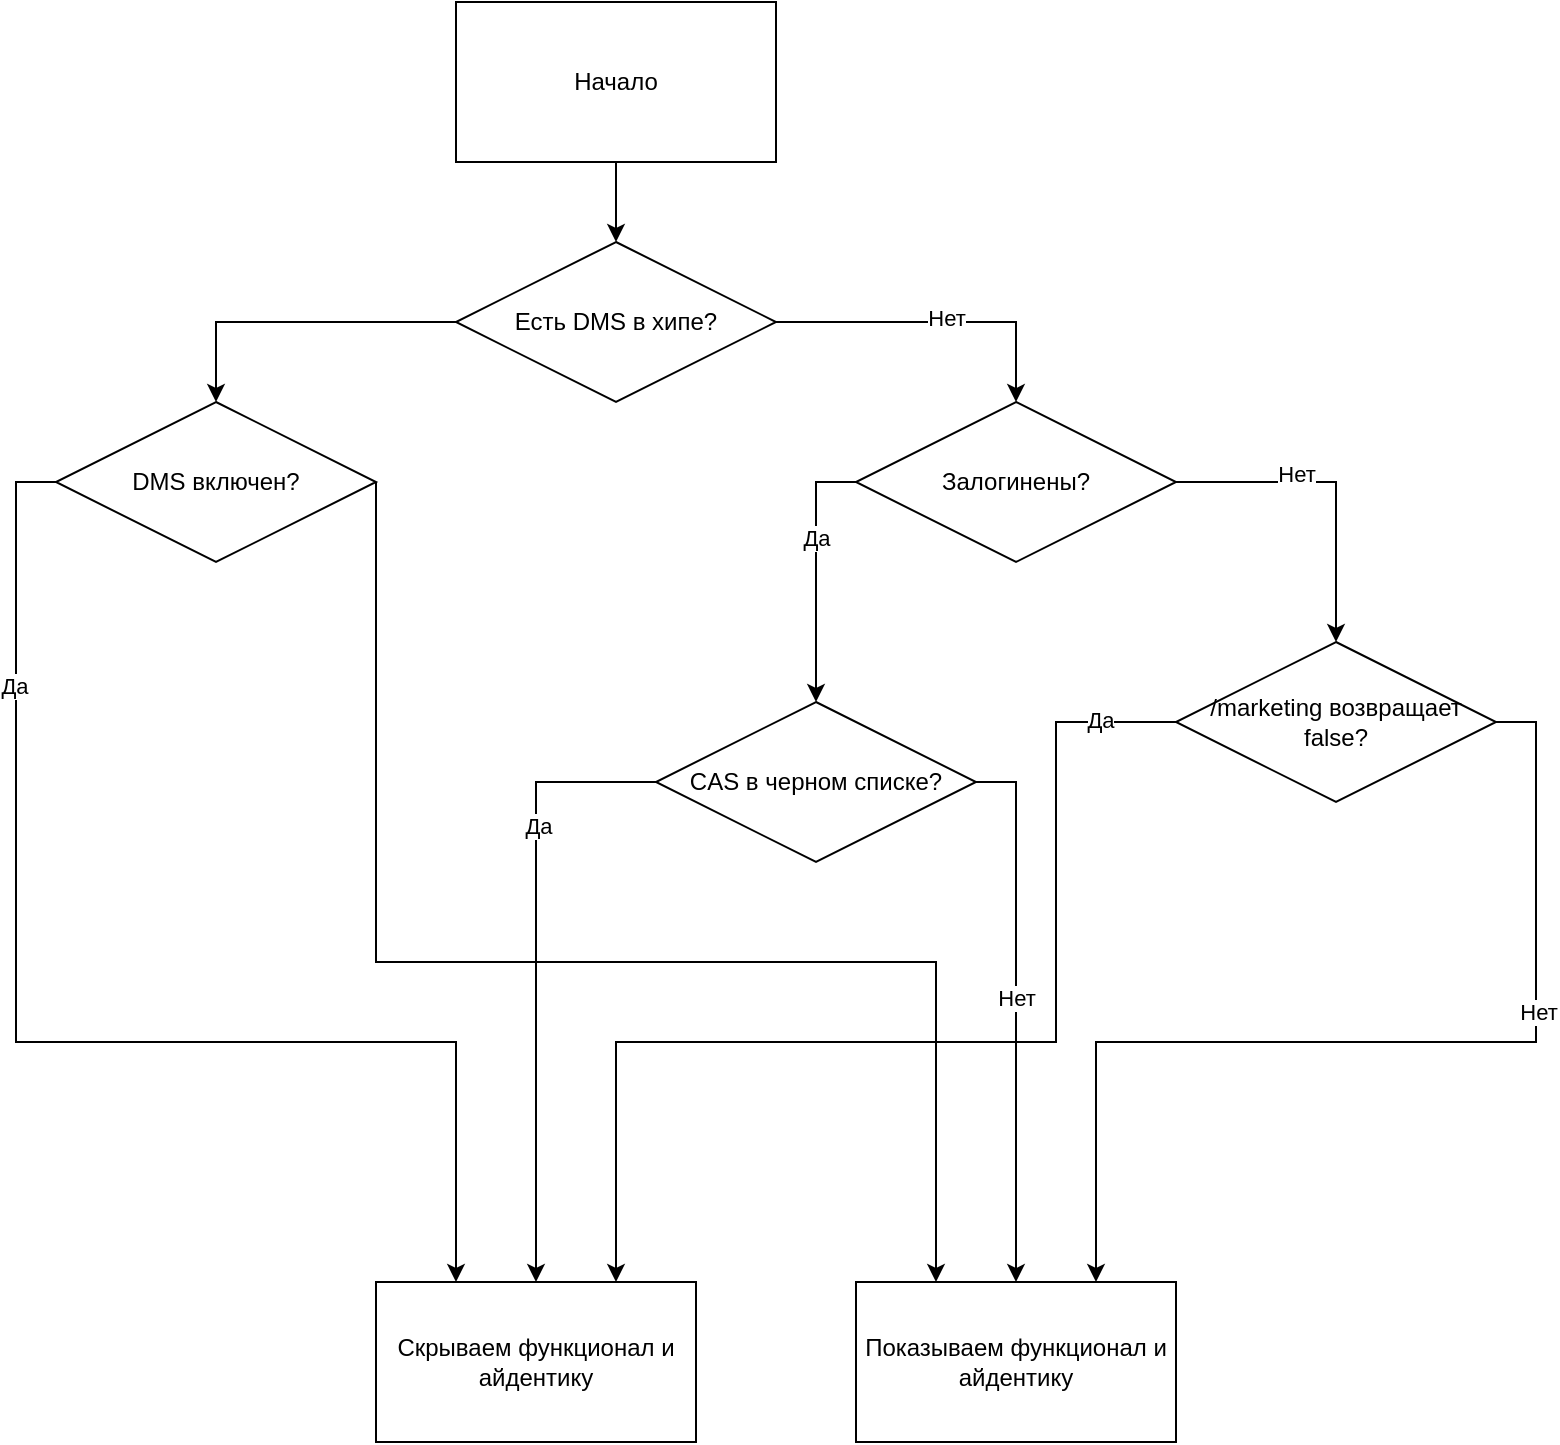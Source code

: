 <mxfile version="24.2.2" type="github">
  <diagram name="Page-1" id="bPtIWhFYddLsmBvJcdnF">
    <mxGraphModel dx="1434" dy="786" grid="1" gridSize="10" guides="1" tooltips="1" connect="1" arrows="1" fold="1" page="1" pageScale="1" pageWidth="850" pageHeight="1100" math="0" shadow="0">
      <root>
        <mxCell id="0" />
        <mxCell id="1" parent="0" />
        <mxCell id="_A736EVSM7tlx8wgDM4y-5" style="edgeStyle=orthogonalEdgeStyle;rounded=0;orthogonalLoop=1;jettySize=auto;html=1;exitX=0.5;exitY=1;exitDx=0;exitDy=0;entryX=0.5;entryY=0;entryDx=0;entryDy=0;" edge="1" parent="1" source="_A736EVSM7tlx8wgDM4y-1" target="_A736EVSM7tlx8wgDM4y-4">
          <mxGeometry relative="1" as="geometry" />
        </mxCell>
        <mxCell id="_A736EVSM7tlx8wgDM4y-1" value="Начало" style="rounded=0;whiteSpace=wrap;html=1;" vertex="1" parent="1">
          <mxGeometry x="320" y="40" width="160" height="80" as="geometry" />
        </mxCell>
        <mxCell id="_A736EVSM7tlx8wgDM4y-3" style="edgeStyle=orthogonalEdgeStyle;rounded=0;orthogonalLoop=1;jettySize=auto;html=1;exitX=0.5;exitY=1;exitDx=0;exitDy=0;" edge="1" parent="1" source="_A736EVSM7tlx8wgDM4y-1" target="_A736EVSM7tlx8wgDM4y-1">
          <mxGeometry relative="1" as="geometry" />
        </mxCell>
        <mxCell id="_A736EVSM7tlx8wgDM4y-10" style="edgeStyle=orthogonalEdgeStyle;rounded=0;orthogonalLoop=1;jettySize=auto;html=1;exitX=1;exitY=0.5;exitDx=0;exitDy=0;entryX=0.5;entryY=0;entryDx=0;entryDy=0;" edge="1" parent="1" source="_A736EVSM7tlx8wgDM4y-4" target="_A736EVSM7tlx8wgDM4y-12">
          <mxGeometry relative="1" as="geometry">
            <mxPoint x="600" y="240" as="targetPoint" />
          </mxGeometry>
        </mxCell>
        <mxCell id="_A736EVSM7tlx8wgDM4y-11" value="Нет" style="edgeLabel;html=1;align=center;verticalAlign=middle;resizable=0;points=[];" vertex="1" connectable="0" parent="_A736EVSM7tlx8wgDM4y-10">
          <mxGeometry x="0.062" y="2" relative="1" as="geometry">
            <mxPoint as="offset" />
          </mxGeometry>
        </mxCell>
        <mxCell id="_A736EVSM7tlx8wgDM4y-17" style="edgeStyle=orthogonalEdgeStyle;rounded=0;orthogonalLoop=1;jettySize=auto;html=1;exitX=0;exitY=0.5;exitDx=0;exitDy=0;entryX=0.5;entryY=0;entryDx=0;entryDy=0;" edge="1" parent="1" source="_A736EVSM7tlx8wgDM4y-4" target="_A736EVSM7tlx8wgDM4y-16">
          <mxGeometry relative="1" as="geometry" />
        </mxCell>
        <mxCell id="_A736EVSM7tlx8wgDM4y-4" value="Есть DMS в хипе?" style="rhombus;whiteSpace=wrap;html=1;" vertex="1" parent="1">
          <mxGeometry x="320" y="160" width="160" height="80" as="geometry" />
        </mxCell>
        <mxCell id="_A736EVSM7tlx8wgDM4y-6" value="Скрываем функционал и айдентику" style="rounded=0;whiteSpace=wrap;html=1;" vertex="1" parent="1">
          <mxGeometry x="280" y="680" width="160" height="80" as="geometry" />
        </mxCell>
        <mxCell id="_A736EVSM7tlx8wgDM4y-14" style="edgeStyle=orthogonalEdgeStyle;rounded=0;orthogonalLoop=1;jettySize=auto;html=1;exitX=0;exitY=0.5;exitDx=0;exitDy=0;entryX=0.5;entryY=0;entryDx=0;entryDy=0;" edge="1" parent="1" source="_A736EVSM7tlx8wgDM4y-12" target="_A736EVSM7tlx8wgDM4y-13">
          <mxGeometry relative="1" as="geometry" />
        </mxCell>
        <mxCell id="_A736EVSM7tlx8wgDM4y-15" value="Да" style="edgeLabel;html=1;align=center;verticalAlign=middle;resizable=0;points=[];" vertex="1" connectable="0" parent="_A736EVSM7tlx8wgDM4y-14">
          <mxGeometry x="-0.267" relative="1" as="geometry">
            <mxPoint as="offset" />
          </mxGeometry>
        </mxCell>
        <mxCell id="_A736EVSM7tlx8wgDM4y-27" style="edgeStyle=orthogonalEdgeStyle;rounded=0;orthogonalLoop=1;jettySize=auto;html=1;exitX=1;exitY=0.5;exitDx=0;exitDy=0;entryX=0.5;entryY=0;entryDx=0;entryDy=0;" edge="1" parent="1" source="_A736EVSM7tlx8wgDM4y-12" target="_A736EVSM7tlx8wgDM4y-26">
          <mxGeometry relative="1" as="geometry" />
        </mxCell>
        <mxCell id="_A736EVSM7tlx8wgDM4y-28" value="Нет" style="edgeLabel;html=1;align=center;verticalAlign=middle;resizable=0;points=[];" vertex="1" connectable="0" parent="_A736EVSM7tlx8wgDM4y-27">
          <mxGeometry x="-0.25" y="4" relative="1" as="geometry">
            <mxPoint as="offset" />
          </mxGeometry>
        </mxCell>
        <mxCell id="_A736EVSM7tlx8wgDM4y-12" value="Залогинены?" style="rhombus;whiteSpace=wrap;html=1;" vertex="1" parent="1">
          <mxGeometry x="520" y="240" width="160" height="80" as="geometry" />
        </mxCell>
        <mxCell id="_A736EVSM7tlx8wgDM4y-22" style="edgeStyle=orthogonalEdgeStyle;rounded=0;orthogonalLoop=1;jettySize=auto;html=1;exitX=0;exitY=0.5;exitDx=0;exitDy=0;entryX=0.5;entryY=0;entryDx=0;entryDy=0;" edge="1" parent="1" source="_A736EVSM7tlx8wgDM4y-13" target="_A736EVSM7tlx8wgDM4y-6">
          <mxGeometry relative="1" as="geometry" />
        </mxCell>
        <mxCell id="_A736EVSM7tlx8wgDM4y-23" value="Да" style="edgeLabel;html=1;align=center;verticalAlign=middle;resizable=0;points=[];" vertex="1" connectable="0" parent="_A736EVSM7tlx8wgDM4y-22">
          <mxGeometry x="-0.472" y="1" relative="1" as="geometry">
            <mxPoint as="offset" />
          </mxGeometry>
        </mxCell>
        <mxCell id="_A736EVSM7tlx8wgDM4y-24" style="edgeStyle=orthogonalEdgeStyle;rounded=0;orthogonalLoop=1;jettySize=auto;html=1;exitX=1;exitY=0.5;exitDx=0;exitDy=0;entryX=0.5;entryY=0;entryDx=0;entryDy=0;" edge="1" parent="1" source="_A736EVSM7tlx8wgDM4y-13" target="_A736EVSM7tlx8wgDM4y-21">
          <mxGeometry relative="1" as="geometry" />
        </mxCell>
        <mxCell id="_A736EVSM7tlx8wgDM4y-25" value="Нет" style="edgeLabel;html=1;align=center;verticalAlign=middle;resizable=0;points=[];" vertex="1" connectable="0" parent="_A736EVSM7tlx8wgDM4y-24">
          <mxGeometry x="-0.051" relative="1" as="geometry">
            <mxPoint as="offset" />
          </mxGeometry>
        </mxCell>
        <mxCell id="_A736EVSM7tlx8wgDM4y-13" value="CAS в черном списке?" style="rhombus;whiteSpace=wrap;html=1;" vertex="1" parent="1">
          <mxGeometry x="420" y="390" width="160" height="80" as="geometry" />
        </mxCell>
        <mxCell id="_A736EVSM7tlx8wgDM4y-18" style="edgeStyle=orthogonalEdgeStyle;rounded=0;orthogonalLoop=1;jettySize=auto;html=1;exitX=0;exitY=0.5;exitDx=0;exitDy=0;entryX=0.25;entryY=0;entryDx=0;entryDy=0;" edge="1" parent="1" source="_A736EVSM7tlx8wgDM4y-16" target="_A736EVSM7tlx8wgDM4y-6">
          <mxGeometry relative="1" as="geometry">
            <mxPoint x="60" y="480" as="targetPoint" />
            <Array as="points">
              <mxPoint x="100" y="280" />
              <mxPoint x="100" y="560" />
              <mxPoint x="320" y="560" />
            </Array>
          </mxGeometry>
        </mxCell>
        <mxCell id="_A736EVSM7tlx8wgDM4y-19" value="Да" style="edgeLabel;html=1;align=center;verticalAlign=middle;resizable=0;points=[];" vertex="1" connectable="0" parent="_A736EVSM7tlx8wgDM4y-18">
          <mxGeometry x="-0.618" y="-1" relative="1" as="geometry">
            <mxPoint as="offset" />
          </mxGeometry>
        </mxCell>
        <mxCell id="_A736EVSM7tlx8wgDM4y-20" style="edgeStyle=orthogonalEdgeStyle;rounded=0;orthogonalLoop=1;jettySize=auto;html=1;exitX=1;exitY=0.5;exitDx=0;exitDy=0;entryX=0.25;entryY=0;entryDx=0;entryDy=0;" edge="1" parent="1" source="_A736EVSM7tlx8wgDM4y-16" target="_A736EVSM7tlx8wgDM4y-21">
          <mxGeometry relative="1" as="geometry">
            <mxPoint x="340" y="550" as="targetPoint" />
            <Array as="points">
              <mxPoint x="280" y="520" />
              <mxPoint x="560" y="520" />
            </Array>
          </mxGeometry>
        </mxCell>
        <mxCell id="_A736EVSM7tlx8wgDM4y-16" value="DMS включен?" style="rhombus;whiteSpace=wrap;html=1;" vertex="1" parent="1">
          <mxGeometry x="120" y="240" width="160" height="80" as="geometry" />
        </mxCell>
        <mxCell id="_A736EVSM7tlx8wgDM4y-21" value="Показываем функционал и айдентику" style="rounded=0;whiteSpace=wrap;html=1;" vertex="1" parent="1">
          <mxGeometry x="520" y="680" width="160" height="80" as="geometry" />
        </mxCell>
        <mxCell id="_A736EVSM7tlx8wgDM4y-29" style="edgeStyle=orthogonalEdgeStyle;rounded=0;orthogonalLoop=1;jettySize=auto;html=1;exitX=0;exitY=0.5;exitDx=0;exitDy=0;entryX=0.75;entryY=0;entryDx=0;entryDy=0;" edge="1" parent="1" source="_A736EVSM7tlx8wgDM4y-26" target="_A736EVSM7tlx8wgDM4y-6">
          <mxGeometry relative="1" as="geometry">
            <Array as="points">
              <mxPoint x="620" y="400" />
              <mxPoint x="620" y="560" />
              <mxPoint x="400" y="560" />
            </Array>
          </mxGeometry>
        </mxCell>
        <mxCell id="_A736EVSM7tlx8wgDM4y-30" value="Да" style="edgeLabel;html=1;align=center;verticalAlign=middle;resizable=0;points=[];" vertex="1" connectable="0" parent="_A736EVSM7tlx8wgDM4y-29">
          <mxGeometry x="-0.862" y="-1" relative="1" as="geometry">
            <mxPoint as="offset" />
          </mxGeometry>
        </mxCell>
        <mxCell id="_A736EVSM7tlx8wgDM4y-31" style="edgeStyle=orthogonalEdgeStyle;rounded=0;orthogonalLoop=1;jettySize=auto;html=1;exitX=1;exitY=0.5;exitDx=0;exitDy=0;entryX=0.75;entryY=0;entryDx=0;entryDy=0;" edge="1" parent="1" source="_A736EVSM7tlx8wgDM4y-26" target="_A736EVSM7tlx8wgDM4y-21">
          <mxGeometry relative="1" as="geometry" />
        </mxCell>
        <mxCell id="_A736EVSM7tlx8wgDM4y-32" value="Нет" style="edgeLabel;html=1;align=center;verticalAlign=middle;resizable=0;points=[];" vertex="1" connectable="0" parent="_A736EVSM7tlx8wgDM4y-31">
          <mxGeometry x="-0.368" y="1" relative="1" as="geometry">
            <mxPoint as="offset" />
          </mxGeometry>
        </mxCell>
        <mxCell id="_A736EVSM7tlx8wgDM4y-26" value="/marketing возвращает false?" style="rhombus;whiteSpace=wrap;html=1;" vertex="1" parent="1">
          <mxGeometry x="680" y="360" width="160" height="80" as="geometry" />
        </mxCell>
      </root>
    </mxGraphModel>
  </diagram>
</mxfile>
